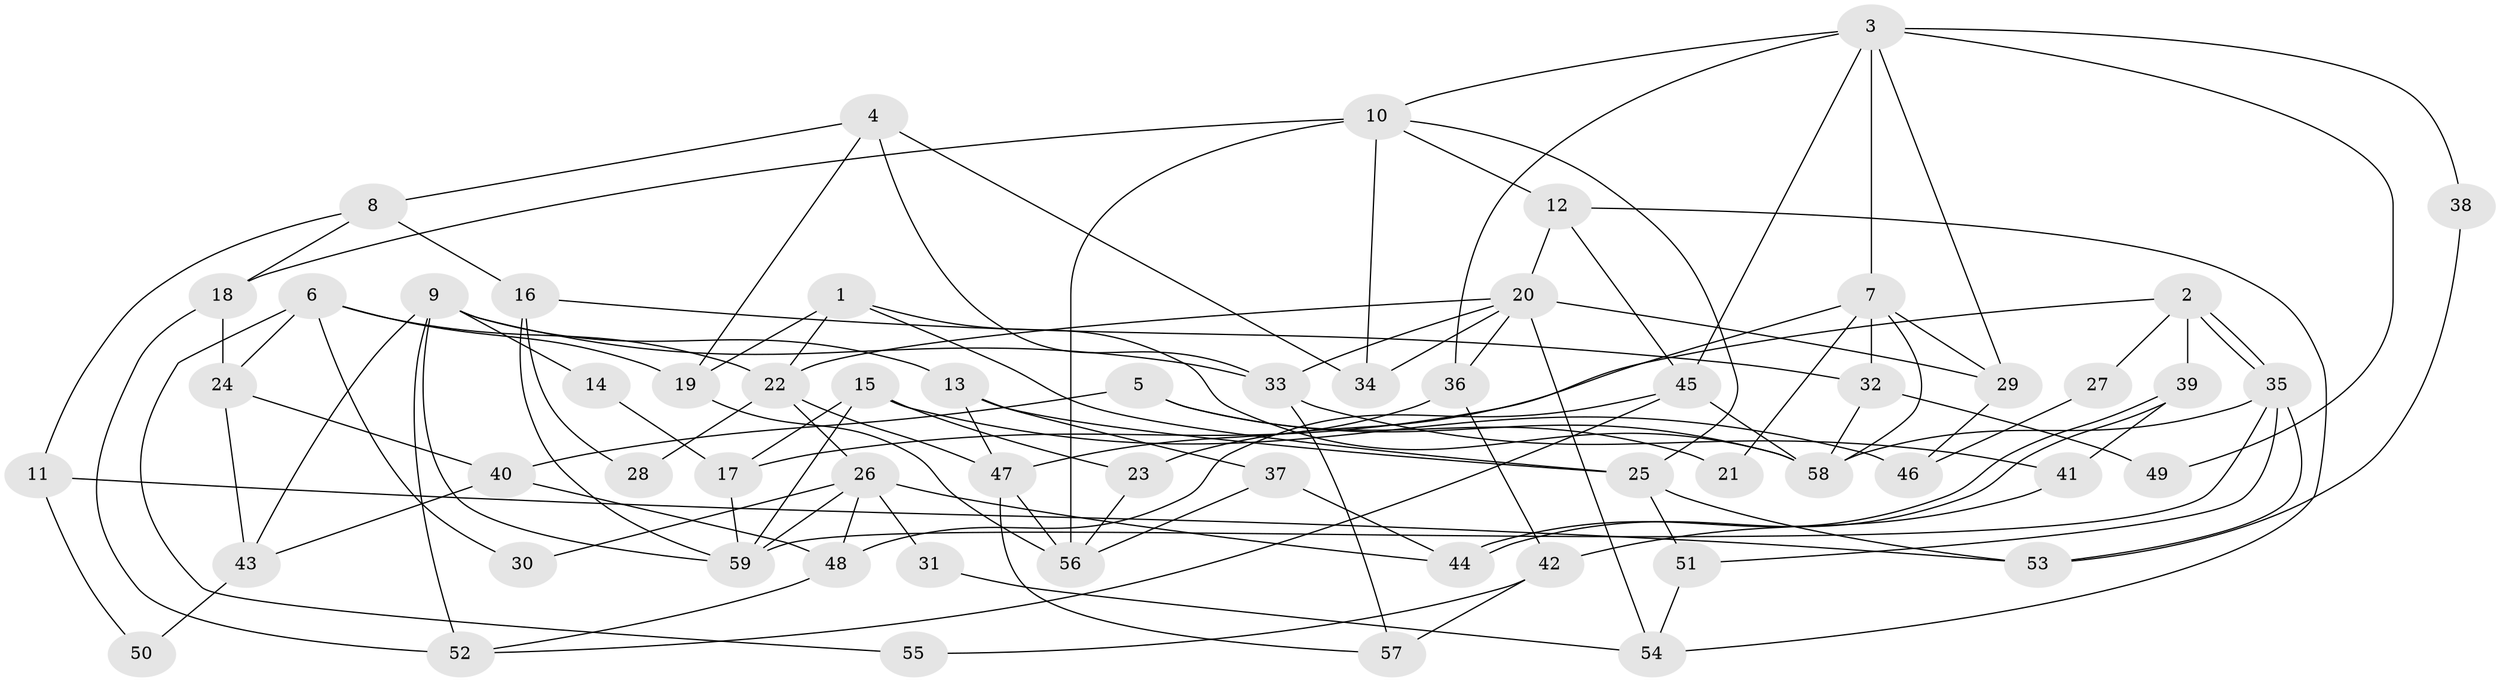 // coarse degree distribution, {4: 0.30952380952380953, 11: 0.023809523809523808, 10: 0.023809523809523808, 3: 0.19047619047619047, 5: 0.09523809523809523, 12: 0.023809523809523808, 2: 0.21428571428571427, 9: 0.023809523809523808, 6: 0.09523809523809523}
// Generated by graph-tools (version 1.1) at 2025/51/03/04/25 22:51:21]
// undirected, 59 vertices, 118 edges
graph export_dot {
  node [color=gray90,style=filled];
  1;
  2;
  3;
  4;
  5;
  6;
  7;
  8;
  9;
  10;
  11;
  12;
  13;
  14;
  15;
  16;
  17;
  18;
  19;
  20;
  21;
  22;
  23;
  24;
  25;
  26;
  27;
  28;
  29;
  30;
  31;
  32;
  33;
  34;
  35;
  36;
  37;
  38;
  39;
  40;
  41;
  42;
  43;
  44;
  45;
  46;
  47;
  48;
  49;
  50;
  51;
  52;
  53;
  54;
  55;
  56;
  57;
  58;
  59;
  1 -- 22;
  1 -- 25;
  1 -- 19;
  1 -- 58;
  2 -- 17;
  2 -- 35;
  2 -- 35;
  2 -- 27;
  2 -- 39;
  3 -- 7;
  3 -- 45;
  3 -- 10;
  3 -- 29;
  3 -- 36;
  3 -- 38;
  3 -- 49;
  4 -- 19;
  4 -- 33;
  4 -- 8;
  4 -- 34;
  5 -- 40;
  5 -- 58;
  5 -- 21;
  6 -- 22;
  6 -- 19;
  6 -- 24;
  6 -- 30;
  6 -- 55;
  7 -- 29;
  7 -- 58;
  7 -- 21;
  7 -- 23;
  7 -- 32;
  8 -- 18;
  8 -- 11;
  8 -- 16;
  9 -- 13;
  9 -- 59;
  9 -- 14;
  9 -- 33;
  9 -- 43;
  9 -- 52;
  10 -- 18;
  10 -- 12;
  10 -- 25;
  10 -- 34;
  10 -- 56;
  11 -- 53;
  11 -- 50;
  12 -- 20;
  12 -- 45;
  12 -- 54;
  13 -- 25;
  13 -- 47;
  13 -- 37;
  14 -- 17;
  15 -- 23;
  15 -- 59;
  15 -- 17;
  15 -- 46;
  16 -- 32;
  16 -- 28;
  16 -- 59;
  17 -- 59;
  18 -- 24;
  18 -- 52;
  19 -- 56;
  20 -- 36;
  20 -- 34;
  20 -- 22;
  20 -- 29;
  20 -- 33;
  20 -- 54;
  22 -- 47;
  22 -- 26;
  22 -- 28;
  23 -- 56;
  24 -- 43;
  24 -- 40;
  25 -- 51;
  25 -- 53;
  26 -- 48;
  26 -- 30;
  26 -- 31;
  26 -- 44;
  26 -- 59;
  27 -- 46;
  29 -- 46;
  31 -- 54;
  32 -- 58;
  32 -- 49;
  33 -- 41;
  33 -- 57;
  35 -- 59;
  35 -- 51;
  35 -- 53;
  35 -- 58;
  36 -- 42;
  36 -- 47;
  37 -- 44;
  37 -- 56;
  38 -- 53;
  39 -- 44;
  39 -- 44;
  39 -- 41;
  40 -- 48;
  40 -- 43;
  41 -- 42;
  42 -- 57;
  42 -- 55;
  43 -- 50;
  45 -- 58;
  45 -- 48;
  45 -- 52;
  47 -- 56;
  47 -- 57;
  48 -- 52;
  51 -- 54;
}
